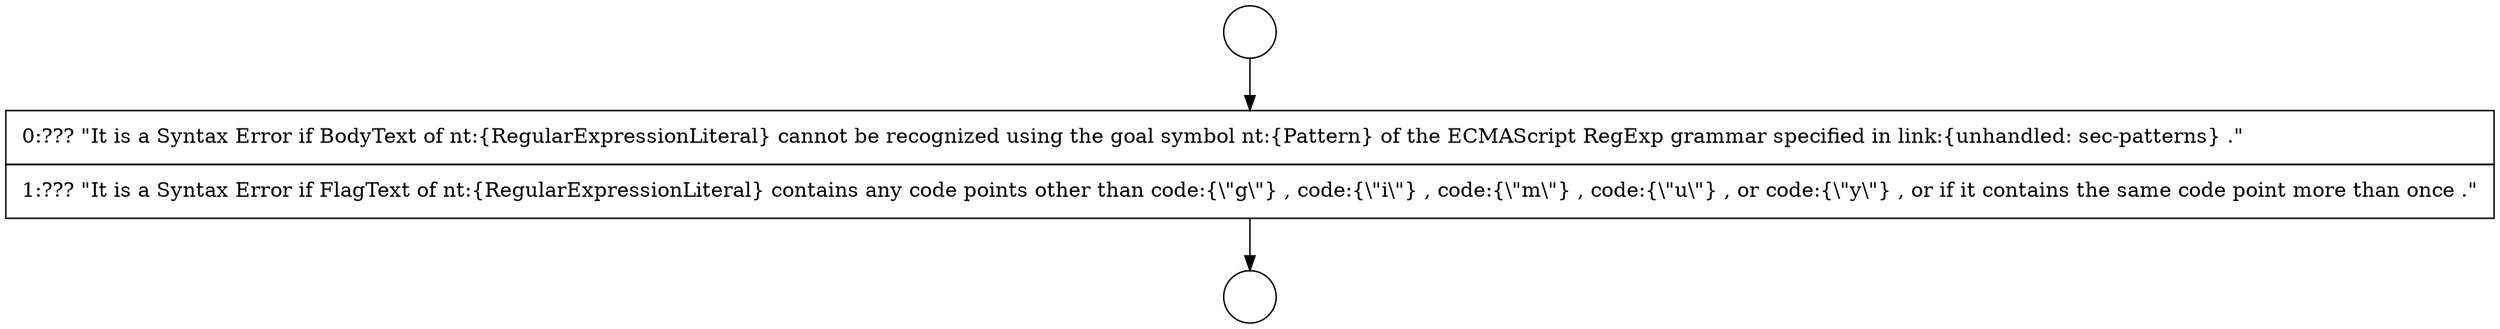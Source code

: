 digraph {
  node17347 [shape=circle label=" " color="black" fillcolor="white" style=filled]
  node17349 [shape=none, margin=0, label=<<font color="black">
    <table border="0" cellborder="1" cellspacing="0" cellpadding="10">
      <tr><td align="left">0:??? &quot;It is a Syntax Error if BodyText of nt:{RegularExpressionLiteral} cannot be recognized using the goal symbol nt:{Pattern} of the ECMAScript RegExp grammar specified in link:{unhandled: sec-patterns} .&quot;</td></tr>
      <tr><td align="left">1:??? &quot;It is a Syntax Error if FlagText of nt:{RegularExpressionLiteral} contains any code points other than code:{\&quot;g\&quot;} , code:{\&quot;i\&quot;} , code:{\&quot;m\&quot;} , code:{\&quot;u\&quot;} , or code:{\&quot;y\&quot;} , or if it contains the same code point more than once .&quot;</td></tr>
    </table>
  </font>> color="black" fillcolor="white" style=filled]
  node17348 [shape=circle label=" " color="black" fillcolor="white" style=filled]
  node17347 -> node17349 [ color="black"]
  node17349 -> node17348 [ color="black"]
}

